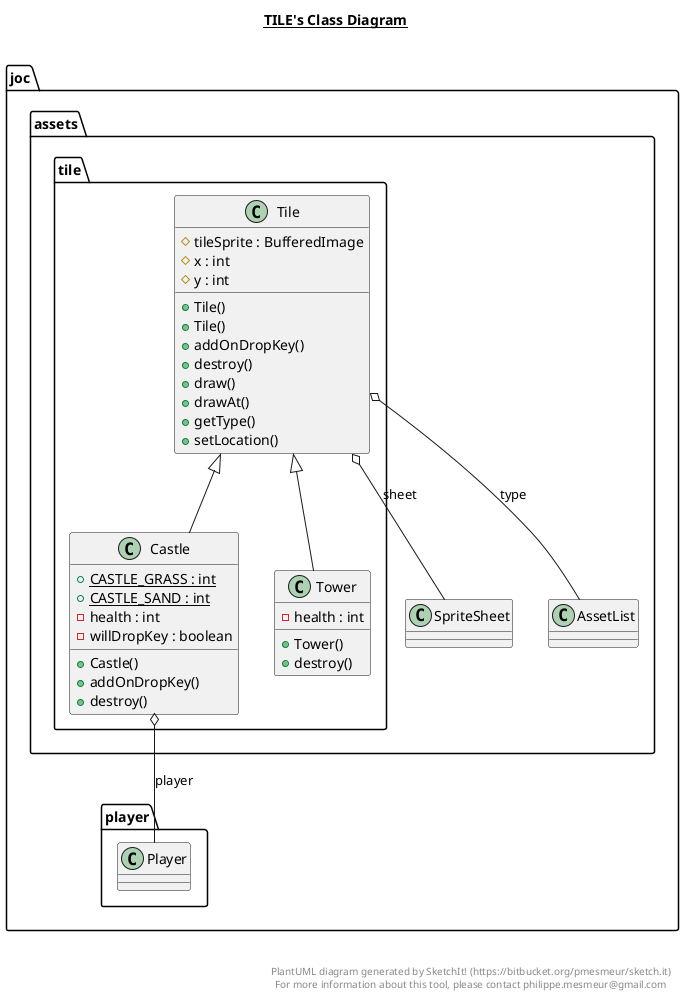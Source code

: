 @startuml

title __TILE's Class Diagram__\n

  namespace joc {
    namespace assets {
      namespace tile {
        class joc.assets.tile.Castle {
            {static} + CASTLE_GRASS : int
            {static} + CASTLE_SAND : int
            - health : int
            - willDropKey : boolean
            + Castle()
            + addOnDropKey()
            + destroy()
        }
      }
    }
  }
  

  namespace joc {
    namespace assets {
      namespace tile {
        class joc.assets.tile.Tile {
            # tileSprite : BufferedImage
            # x : int
            # y : int
            + Tile()
            + Tile()
            + addOnDropKey()
            + destroy()
            + draw()
            + drawAt()
            + getType()
            + setLocation()
        }
      }
    }
  }
  

  namespace joc {
    namespace assets {
      namespace tile {
        class joc.assets.tile.Tower {
            - health : int
            + Tower()
            + destroy()
        }
      }
    }
  }
  

  joc.assets.tile.Castle -up-|> joc.assets.tile.Tile
  joc.assets.tile.Castle o-- joc.player.Player : player
  joc.assets.tile.Tile o-- joc.assets.SpriteSheet : sheet
  joc.assets.tile.Tile o-- joc.assets.AssetList : type
  joc.assets.tile.Tower -up-|> joc.assets.tile.Tile


right footer


PlantUML diagram generated by SketchIt! (https://bitbucket.org/pmesmeur/sketch.it)
For more information about this tool, please contact philippe.mesmeur@gmail.com
endfooter

@enduml
